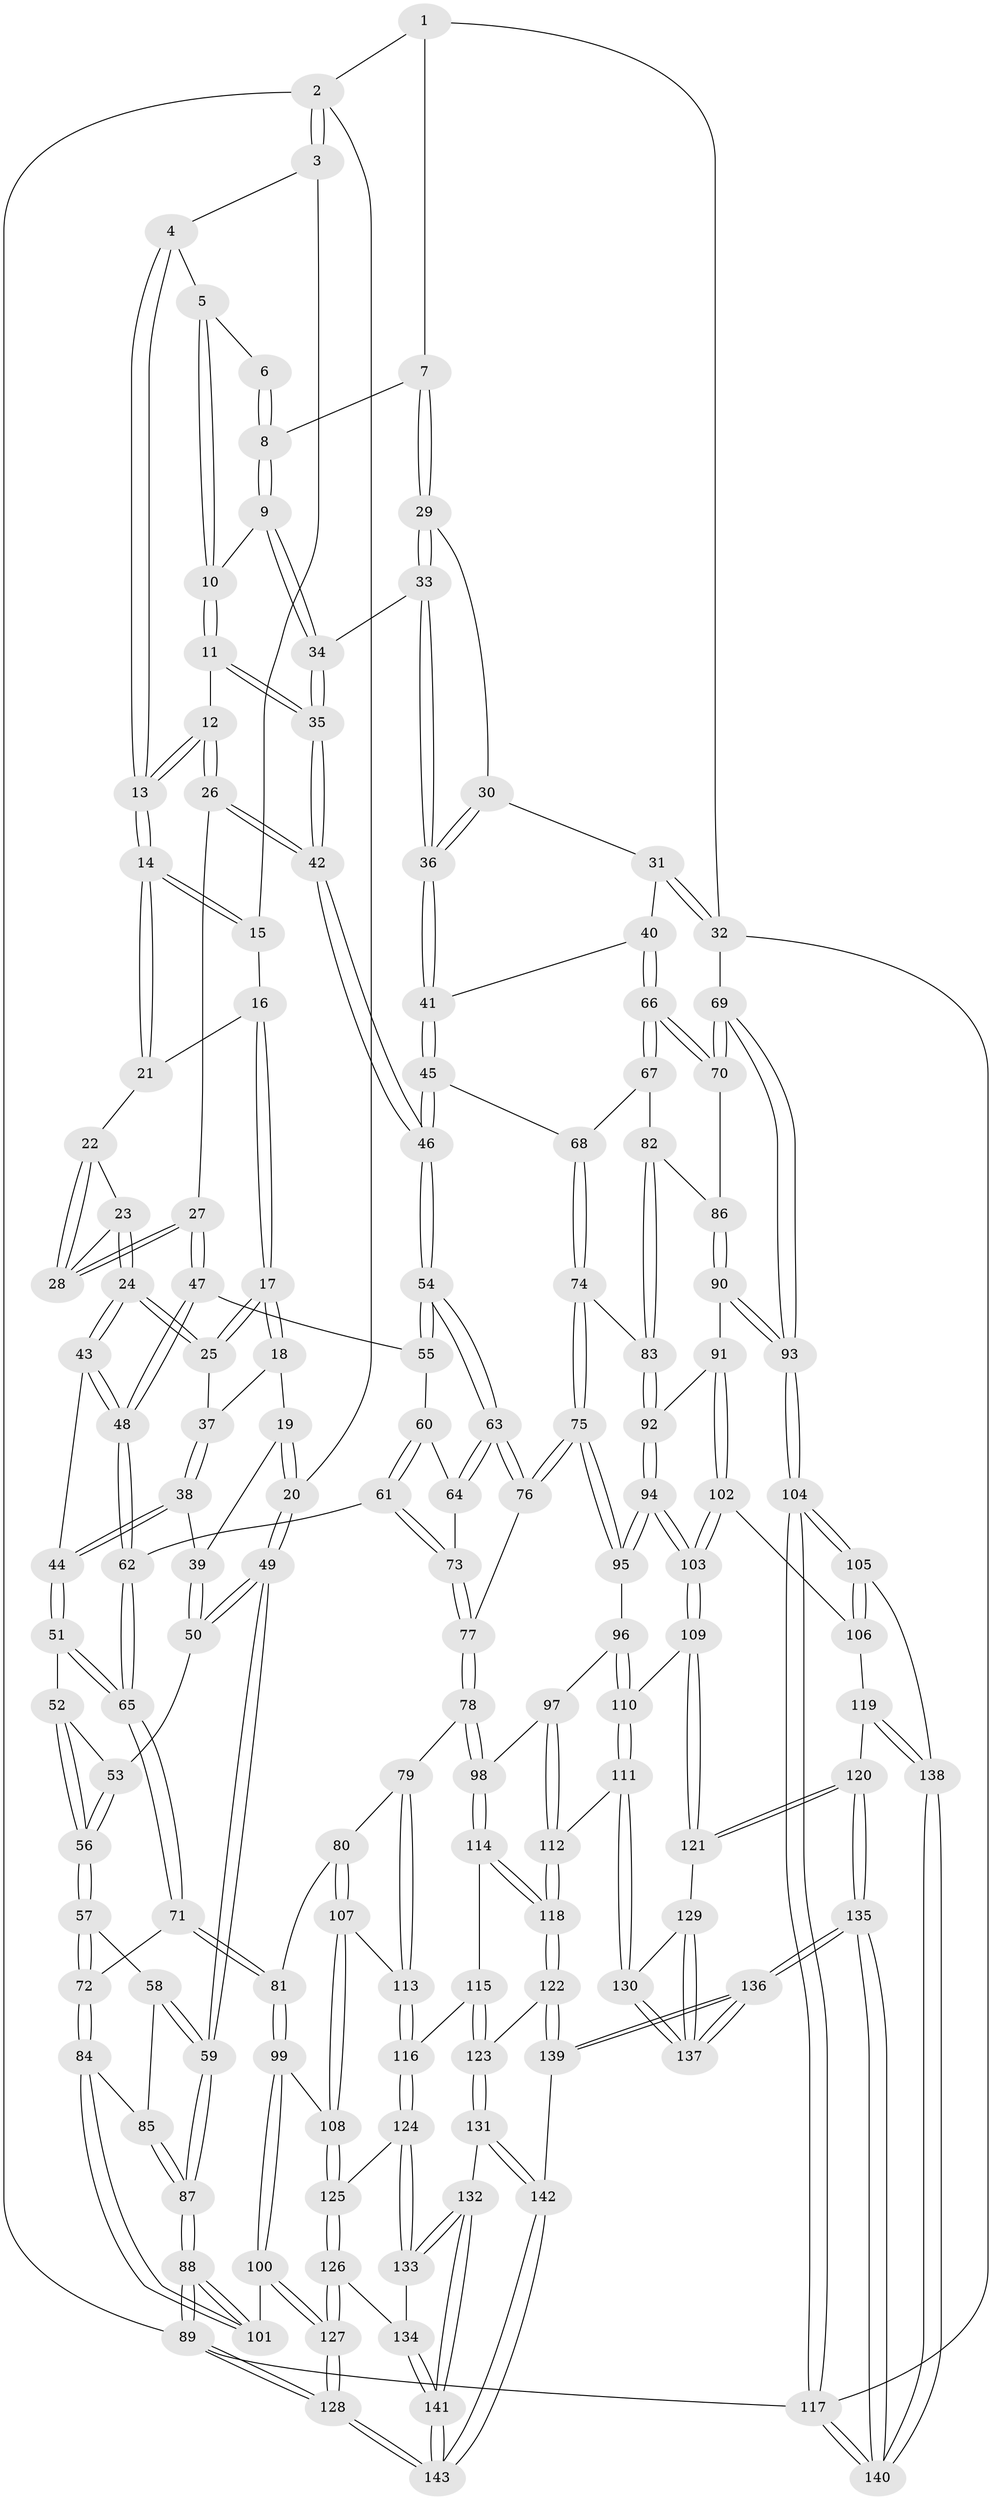 // coarse degree distribution, {1: 0.047619047619047616, 2: 0.07142857142857142, 5: 0.09523809523809523, 3: 0.35714285714285715, 9: 0.047619047619047616, 4: 0.2619047619047619, 6: 0.047619047619047616, 8: 0.047619047619047616, 7: 0.023809523809523808}
// Generated by graph-tools (version 1.1) at 2025/05/03/04/25 22:05:12]
// undirected, 143 vertices, 354 edges
graph export_dot {
graph [start="1"]
  node [color=gray90,style=filled];
  1 [pos="+0.9024147045323984+0"];
  2 [pos="+0+0"];
  3 [pos="+0.31614532990965566+0"];
  4 [pos="+0.6541629282104224+0"];
  5 [pos="+0.6652664637186118+0"];
  6 [pos="+0.7348506463459544+0"];
  7 [pos="+0.9380495118367648+0.1611441510445131"];
  8 [pos="+0.8121415915865451+0.1676090917153732"];
  9 [pos="+0.7871464049396442+0.19930010570346338"];
  10 [pos="+0.7242171038061761+0.2023254459548374"];
  11 [pos="+0.6233286355943426+0.2244815659333086"];
  12 [pos="+0.5788828504513246+0.20098061056194746"];
  13 [pos="+0.5787560094495913+0.2006721033688398"];
  14 [pos="+0.55424012595005+0.19016222975570224"];
  15 [pos="+0.32131650553106367+0"];
  16 [pos="+0.3257636762523167+0.09832833611649"];
  17 [pos="+0.24541116494157042+0.23264091150590868"];
  18 [pos="+0.1651663324354847+0.21347793257987424"];
  19 [pos="+0.11988090941980535+0.20243021174185077"];
  20 [pos="+0+0"];
  21 [pos="+0.40481427593920466+0.16863261967963625"];
  22 [pos="+0.4042309336519912+0.18276266307144926"];
  23 [pos="+0.33681084655813365+0.3107512295818755"];
  24 [pos="+0.2850684531061694+0.3143230072005254"];
  25 [pos="+0.2493735073845573+0.24331445085197442"];
  26 [pos="+0.5052828796663371+0.29418407843220884"];
  27 [pos="+0.46830966552429065+0.33555570622939906"];
  28 [pos="+0.4366949910203827+0.3222554733985163"];
  29 [pos="+0.9654590786461449+0.1801008302595721"];
  30 [pos="+0.9845814254195843+0.18877660743520508"];
  31 [pos="+1+0.1978988197981911"];
  32 [pos="+1+0.2224337571100919"];
  33 [pos="+0.8348332587577194+0.31547600569486023"];
  34 [pos="+0.814039740862026+0.29490413728370735"];
  35 [pos="+0.6722859871350747+0.3522816399975769"];
  36 [pos="+0.8809120091980012+0.38818160767371995"];
  37 [pos="+0.1493114981189705+0.32352801012483845"];
  38 [pos="+0.10925819795862929+0.3572220835437376"];
  39 [pos="+0.1051582089487535+0.35659499497629377"];
  40 [pos="+0.8920136740055092+0.3981636636159047"];
  41 [pos="+0.8818526667915658+0.39128943853819165"];
  42 [pos="+0.6665898046222455+0.4060895476915112"];
  43 [pos="+0.2594681406381693+0.3943145414321127"];
  44 [pos="+0.24674456322629917+0.40666307986001626"];
  45 [pos="+0.7446561890790169+0.453675598206108"];
  46 [pos="+0.6647499788301748+0.4403160976576242"];
  47 [pos="+0.47293492136904436+0.3587193098621987"];
  48 [pos="+0.39554252958092945+0.4612083576646439"];
  49 [pos="+0+0.3430071837660167"];
  50 [pos="+0.050812259029807065+0.3850624322935524"];
  51 [pos="+0.23047606905759008+0.45304283431296094"];
  52 [pos="+0.16696068277737297+0.46875255492787576"];
  53 [pos="+0.070263919476733+0.41676119722054367"];
  54 [pos="+0.6605857021131191+0.4435741478813709"];
  55 [pos="+0.5371101897904015+0.41979946795920964"];
  56 [pos="+0.08388220315134821+0.5422649730673864"];
  57 [pos="+0.08228687827654746+0.5458095435158498"];
  58 [pos="+0.0802244686624145+0.5465361946191256"];
  59 [pos="+0+0.51215163857647"];
  60 [pos="+0.5149991361879586+0.46685866068183385"];
  61 [pos="+0.43832944994629025+0.5253143105086494"];
  62 [pos="+0.40026468308992336+0.48796271891472914"];
  63 [pos="+0.6221922044162961+0.5876523850193226"];
  64 [pos="+0.5341868611796803+0.5265027561970943"];
  65 [pos="+0.2621458162303908+0.5854596411025279"];
  66 [pos="+0.9895086405705042+0.4716251547609563"];
  67 [pos="+0.8564929612992439+0.5467426254717441"];
  68 [pos="+0.7682725079301399+0.5027292939978357"];
  69 [pos="+1+0.5100359926994906"];
  70 [pos="+1+0.4823509079409697"];
  71 [pos="+0.25945568471872776+0.6045669639776062"];
  72 [pos="+0.16071216969571273+0.5967729312890327"];
  73 [pos="+0.44372847815871164+0.5408631807277884"];
  74 [pos="+0.7649819579524318+0.6120591845433376"];
  75 [pos="+0.6367618562814266+0.6184230906204835"];
  76 [pos="+0.6222178515944935+0.5956521007445058"];
  77 [pos="+0.44912476549160707+0.6232658669861119"];
  78 [pos="+0.40570515234471927+0.6817689815730796"];
  79 [pos="+0.4019170959862664+0.6816424973560633"];
  80 [pos="+0.34685152188200613+0.6642186113709251"];
  81 [pos="+0.27066004049905157+0.6281028354686201"];
  82 [pos="+0.8355811324254805+0.5822811404969686"];
  83 [pos="+0.7816946017752578+0.6204975234043923"];
  84 [pos="+0.07627354812079788+0.7058790287313876"];
  85 [pos="+0.04670923913302733+0.6830939164646553"];
  86 [pos="+0.8890645222428629+0.6282712259994493"];
  87 [pos="+0+0.631488263965237"];
  88 [pos="+0+1"];
  89 [pos="+0+1"];
  90 [pos="+0.8791066449197563+0.690867531609647"];
  91 [pos="+0.8710430069324057+0.6963096619752123"];
  92 [pos="+0.8109841042221054+0.6827438548020835"];
  93 [pos="+1+0.659623150927339"];
  94 [pos="+0.741801553369979+0.7632991520029642"];
  95 [pos="+0.6359814143826239+0.6506478045641434"];
  96 [pos="+0.6043253771730069+0.7004289564674158"];
  97 [pos="+0.5257994227949307+0.7255881099032856"];
  98 [pos="+0.41721152163622927+0.6964824150095937"];
  99 [pos="+0.18244643008518982+0.7603227516671551"];
  100 [pos="+0.1738014712289829+0.7627215020491017"];
  101 [pos="+0.10653704540812982+0.7603805491171033"];
  102 [pos="+0.8813688944985569+0.7624514996296516"];
  103 [pos="+0.7416517072135194+0.7874629717302017"];
  104 [pos="+1+0.8744263063978264"];
  105 [pos="+1+0.8649962629339802"];
  106 [pos="+0.883917347651214+0.7674961850622976"];
  107 [pos="+0.2853967931238528+0.7814883365519275"];
  108 [pos="+0.20223594089817434+0.7754019291286856"];
  109 [pos="+0.7372157372296876+0.8093333771136925"];
  110 [pos="+0.6125985018925635+0.7866542678119113"];
  111 [pos="+0.5591723332292111+0.8489192433707675"];
  112 [pos="+0.549456190717472+0.8480647092532457"];
  113 [pos="+0.32349986608276543+0.81062831294219"];
  114 [pos="+0.4336747464185986+0.7727043836110763"];
  115 [pos="+0.3809140518674924+0.8226798924771104"];
  116 [pos="+0.32546859149046076+0.8504366775169225"];
  117 [pos="+1+1"];
  118 [pos="+0.4871978780326216+0.8636313019218641"];
  119 [pos="+0.819941297912099+0.8592464173370056"];
  120 [pos="+0.7519912133016473+0.8407522435809387"];
  121 [pos="+0.7419732330296679+0.8294307206958131"];
  122 [pos="+0.48046477592841+0.8738609256892755"];
  123 [pos="+0.43093810144566347+0.8933472677723238"];
  124 [pos="+0.3246609001776541+0.8528542590572717"];
  125 [pos="+0.24772434870488036+0.8434178252998971"];
  126 [pos="+0.2142834159881581+0.9266074148599915"];
  127 [pos="+0.17221976074861226+0.9560098183347622"];
  128 [pos="+0+1"];
  129 [pos="+0.7144954653270161+0.8456424924315308"];
  130 [pos="+0.6013193860156573+0.8896705728986962"];
  131 [pos="+0.402520364634012+0.9080902026849337"];
  132 [pos="+0.36441684064236274+0.9086984323676899"];
  133 [pos="+0.33446445329288754+0.8815615640038654"];
  134 [pos="+0.2686152791516541+0.9230171303486958"];
  135 [pos="+0.7064428932722455+1"];
  136 [pos="+0.6592269353940179+1"];
  137 [pos="+0.6297878433259787+1"];
  138 [pos="+0.8780564539139001+0.9091478672079495"];
  139 [pos="+0.5540476354972536+1"];
  140 [pos="+0.7328922011558221+1"];
  141 [pos="+0.3286521701883292+1"];
  142 [pos="+0.48752069810021753+1"];
  143 [pos="+0.30331023118660017+1"];
  1 -- 2;
  1 -- 7;
  1 -- 32;
  2 -- 3;
  2 -- 3;
  2 -- 20;
  2 -- 89;
  3 -- 4;
  3 -- 15;
  4 -- 5;
  4 -- 13;
  4 -- 13;
  5 -- 6;
  5 -- 10;
  5 -- 10;
  6 -- 8;
  6 -- 8;
  7 -- 8;
  7 -- 29;
  7 -- 29;
  8 -- 9;
  8 -- 9;
  9 -- 10;
  9 -- 34;
  9 -- 34;
  10 -- 11;
  10 -- 11;
  11 -- 12;
  11 -- 35;
  11 -- 35;
  12 -- 13;
  12 -- 13;
  12 -- 26;
  12 -- 26;
  13 -- 14;
  13 -- 14;
  14 -- 15;
  14 -- 15;
  14 -- 21;
  14 -- 21;
  15 -- 16;
  16 -- 17;
  16 -- 17;
  16 -- 21;
  17 -- 18;
  17 -- 18;
  17 -- 25;
  17 -- 25;
  18 -- 19;
  18 -- 37;
  19 -- 20;
  19 -- 20;
  19 -- 39;
  20 -- 49;
  20 -- 49;
  21 -- 22;
  22 -- 23;
  22 -- 28;
  22 -- 28;
  23 -- 24;
  23 -- 24;
  23 -- 28;
  24 -- 25;
  24 -- 25;
  24 -- 43;
  24 -- 43;
  25 -- 37;
  26 -- 27;
  26 -- 42;
  26 -- 42;
  27 -- 28;
  27 -- 28;
  27 -- 47;
  27 -- 47;
  29 -- 30;
  29 -- 33;
  29 -- 33;
  30 -- 31;
  30 -- 36;
  30 -- 36;
  31 -- 32;
  31 -- 32;
  31 -- 40;
  32 -- 69;
  32 -- 117;
  33 -- 34;
  33 -- 36;
  33 -- 36;
  34 -- 35;
  34 -- 35;
  35 -- 42;
  35 -- 42;
  36 -- 41;
  36 -- 41;
  37 -- 38;
  37 -- 38;
  38 -- 39;
  38 -- 44;
  38 -- 44;
  39 -- 50;
  39 -- 50;
  40 -- 41;
  40 -- 66;
  40 -- 66;
  41 -- 45;
  41 -- 45;
  42 -- 46;
  42 -- 46;
  43 -- 44;
  43 -- 48;
  43 -- 48;
  44 -- 51;
  44 -- 51;
  45 -- 46;
  45 -- 46;
  45 -- 68;
  46 -- 54;
  46 -- 54;
  47 -- 48;
  47 -- 48;
  47 -- 55;
  48 -- 62;
  48 -- 62;
  49 -- 50;
  49 -- 50;
  49 -- 59;
  49 -- 59;
  50 -- 53;
  51 -- 52;
  51 -- 65;
  51 -- 65;
  52 -- 53;
  52 -- 56;
  52 -- 56;
  53 -- 56;
  53 -- 56;
  54 -- 55;
  54 -- 55;
  54 -- 63;
  54 -- 63;
  55 -- 60;
  56 -- 57;
  56 -- 57;
  57 -- 58;
  57 -- 72;
  57 -- 72;
  58 -- 59;
  58 -- 59;
  58 -- 85;
  59 -- 87;
  59 -- 87;
  60 -- 61;
  60 -- 61;
  60 -- 64;
  61 -- 62;
  61 -- 73;
  61 -- 73;
  62 -- 65;
  62 -- 65;
  63 -- 64;
  63 -- 64;
  63 -- 76;
  63 -- 76;
  64 -- 73;
  65 -- 71;
  65 -- 71;
  66 -- 67;
  66 -- 67;
  66 -- 70;
  66 -- 70;
  67 -- 68;
  67 -- 82;
  68 -- 74;
  68 -- 74;
  69 -- 70;
  69 -- 70;
  69 -- 93;
  69 -- 93;
  70 -- 86;
  71 -- 72;
  71 -- 81;
  71 -- 81;
  72 -- 84;
  72 -- 84;
  73 -- 77;
  73 -- 77;
  74 -- 75;
  74 -- 75;
  74 -- 83;
  75 -- 76;
  75 -- 76;
  75 -- 95;
  75 -- 95;
  76 -- 77;
  77 -- 78;
  77 -- 78;
  78 -- 79;
  78 -- 98;
  78 -- 98;
  79 -- 80;
  79 -- 113;
  79 -- 113;
  80 -- 81;
  80 -- 107;
  80 -- 107;
  81 -- 99;
  81 -- 99;
  82 -- 83;
  82 -- 83;
  82 -- 86;
  83 -- 92;
  83 -- 92;
  84 -- 85;
  84 -- 101;
  84 -- 101;
  85 -- 87;
  85 -- 87;
  86 -- 90;
  86 -- 90;
  87 -- 88;
  87 -- 88;
  88 -- 89;
  88 -- 89;
  88 -- 101;
  88 -- 101;
  89 -- 128;
  89 -- 128;
  89 -- 117;
  90 -- 91;
  90 -- 93;
  90 -- 93;
  91 -- 92;
  91 -- 102;
  91 -- 102;
  92 -- 94;
  92 -- 94;
  93 -- 104;
  93 -- 104;
  94 -- 95;
  94 -- 95;
  94 -- 103;
  94 -- 103;
  95 -- 96;
  96 -- 97;
  96 -- 110;
  96 -- 110;
  97 -- 98;
  97 -- 112;
  97 -- 112;
  98 -- 114;
  98 -- 114;
  99 -- 100;
  99 -- 100;
  99 -- 108;
  100 -- 101;
  100 -- 127;
  100 -- 127;
  102 -- 103;
  102 -- 103;
  102 -- 106;
  103 -- 109;
  103 -- 109;
  104 -- 105;
  104 -- 105;
  104 -- 117;
  104 -- 117;
  105 -- 106;
  105 -- 106;
  105 -- 138;
  106 -- 119;
  107 -- 108;
  107 -- 108;
  107 -- 113;
  108 -- 125;
  108 -- 125;
  109 -- 110;
  109 -- 121;
  109 -- 121;
  110 -- 111;
  110 -- 111;
  111 -- 112;
  111 -- 130;
  111 -- 130;
  112 -- 118;
  112 -- 118;
  113 -- 116;
  113 -- 116;
  114 -- 115;
  114 -- 118;
  114 -- 118;
  115 -- 116;
  115 -- 123;
  115 -- 123;
  116 -- 124;
  116 -- 124;
  117 -- 140;
  117 -- 140;
  118 -- 122;
  118 -- 122;
  119 -- 120;
  119 -- 138;
  119 -- 138;
  120 -- 121;
  120 -- 121;
  120 -- 135;
  120 -- 135;
  121 -- 129;
  122 -- 123;
  122 -- 139;
  122 -- 139;
  123 -- 131;
  123 -- 131;
  124 -- 125;
  124 -- 133;
  124 -- 133;
  125 -- 126;
  125 -- 126;
  126 -- 127;
  126 -- 127;
  126 -- 134;
  127 -- 128;
  127 -- 128;
  128 -- 143;
  128 -- 143;
  129 -- 130;
  129 -- 137;
  129 -- 137;
  130 -- 137;
  130 -- 137;
  131 -- 132;
  131 -- 142;
  131 -- 142;
  132 -- 133;
  132 -- 133;
  132 -- 141;
  132 -- 141;
  133 -- 134;
  134 -- 141;
  134 -- 141;
  135 -- 136;
  135 -- 136;
  135 -- 140;
  135 -- 140;
  136 -- 137;
  136 -- 137;
  136 -- 139;
  136 -- 139;
  138 -- 140;
  138 -- 140;
  139 -- 142;
  141 -- 143;
  141 -- 143;
  142 -- 143;
  142 -- 143;
}
